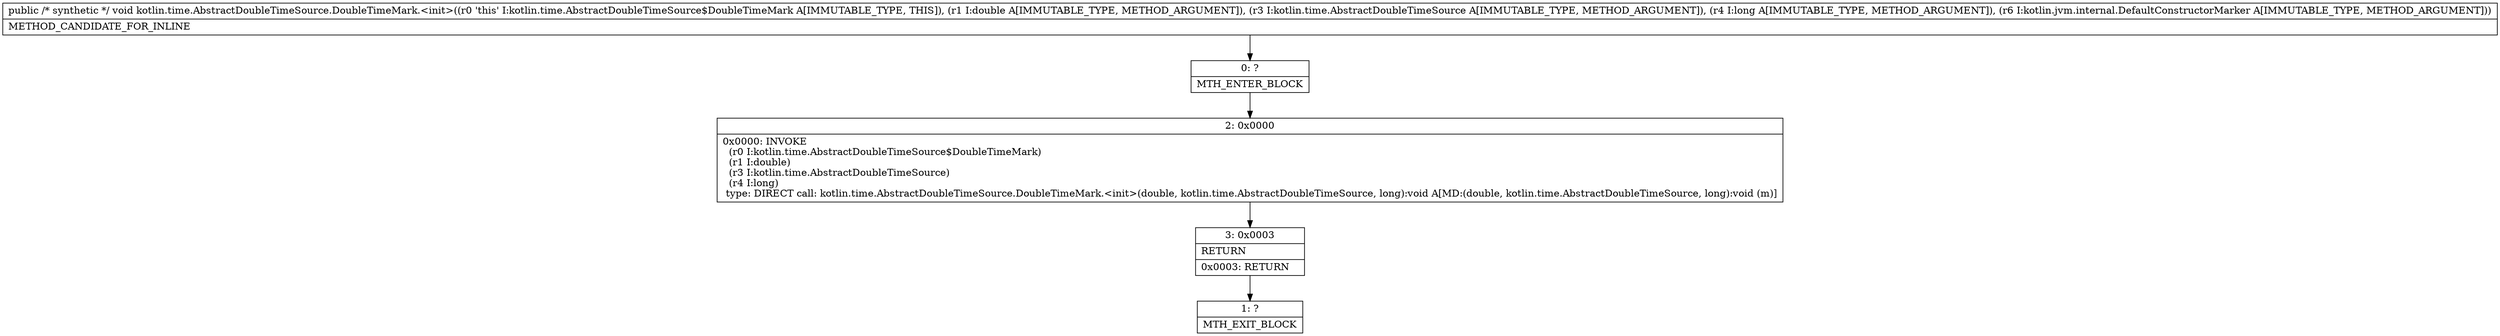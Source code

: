 digraph "CFG forkotlin.time.AbstractDoubleTimeSource.DoubleTimeMark.\<init\>(DLkotlin\/time\/AbstractDoubleTimeSource;JLkotlin\/jvm\/internal\/DefaultConstructorMarker;)V" {
Node_0 [shape=record,label="{0\:\ ?|MTH_ENTER_BLOCK\l}"];
Node_2 [shape=record,label="{2\:\ 0x0000|0x0000: INVOKE  \l  (r0 I:kotlin.time.AbstractDoubleTimeSource$DoubleTimeMark)\l  (r1 I:double)\l  (r3 I:kotlin.time.AbstractDoubleTimeSource)\l  (r4 I:long)\l type: DIRECT call: kotlin.time.AbstractDoubleTimeSource.DoubleTimeMark.\<init\>(double, kotlin.time.AbstractDoubleTimeSource, long):void A[MD:(double, kotlin.time.AbstractDoubleTimeSource, long):void (m)]\l}"];
Node_3 [shape=record,label="{3\:\ 0x0003|RETURN\l|0x0003: RETURN   \l}"];
Node_1 [shape=record,label="{1\:\ ?|MTH_EXIT_BLOCK\l}"];
MethodNode[shape=record,label="{public \/* synthetic *\/ void kotlin.time.AbstractDoubleTimeSource.DoubleTimeMark.\<init\>((r0 'this' I:kotlin.time.AbstractDoubleTimeSource$DoubleTimeMark A[IMMUTABLE_TYPE, THIS]), (r1 I:double A[IMMUTABLE_TYPE, METHOD_ARGUMENT]), (r3 I:kotlin.time.AbstractDoubleTimeSource A[IMMUTABLE_TYPE, METHOD_ARGUMENT]), (r4 I:long A[IMMUTABLE_TYPE, METHOD_ARGUMENT]), (r6 I:kotlin.jvm.internal.DefaultConstructorMarker A[IMMUTABLE_TYPE, METHOD_ARGUMENT]))  | METHOD_CANDIDATE_FOR_INLINE\l}"];
MethodNode -> Node_0;Node_0 -> Node_2;
Node_2 -> Node_3;
Node_3 -> Node_1;
}

